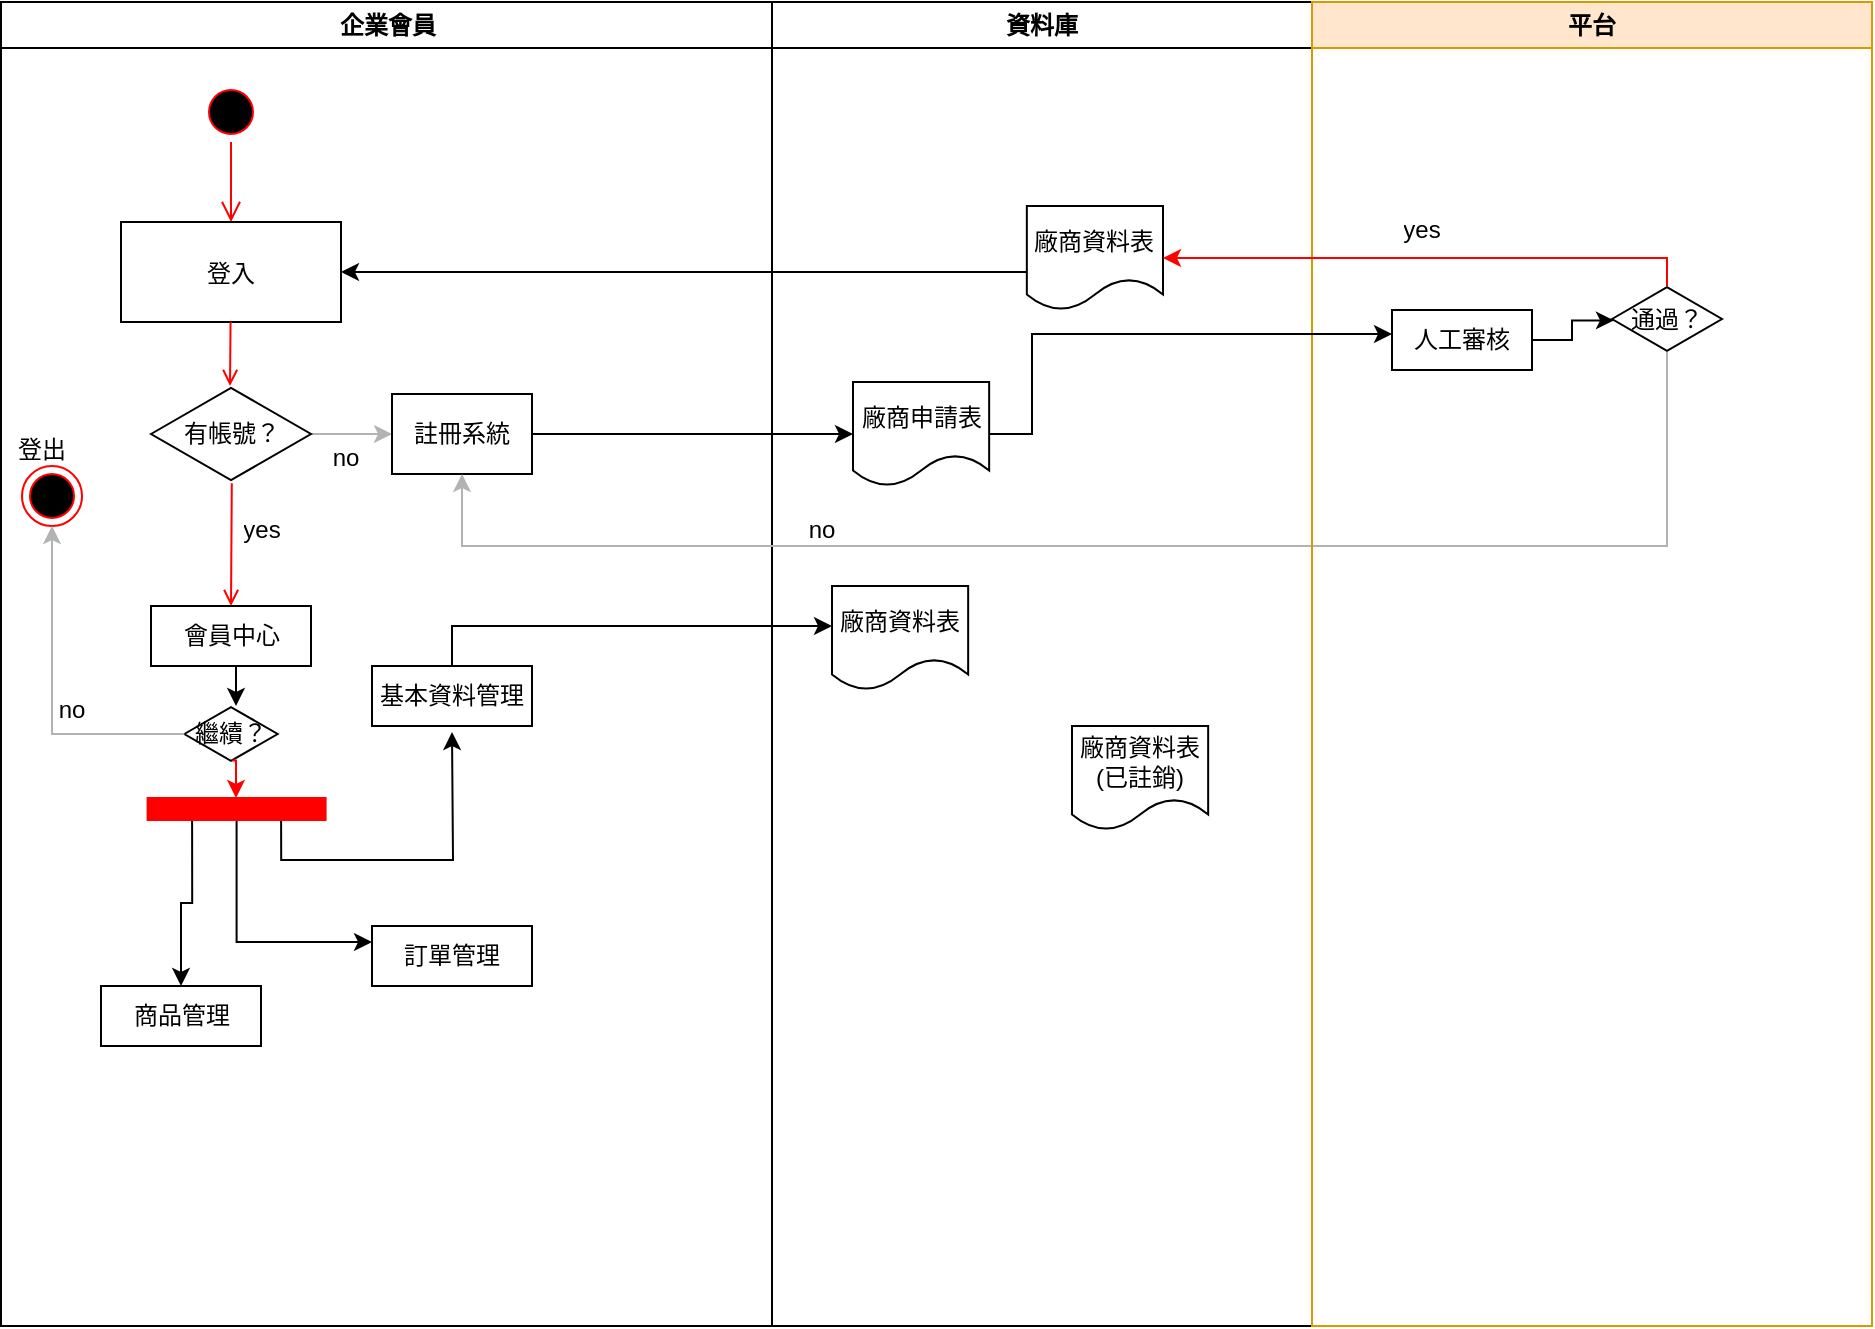<mxfile version="14.8.1" type="github">
  <diagram name="Page-1" id="e7e014a7-5840-1c2e-5031-d8a46d1fe8dd">
    <mxGraphModel dx="648" dy="482" grid="1" gridSize="10" guides="1" tooltips="1" connect="1" arrows="1" fold="1" page="1" pageScale="1" pageWidth="1169" pageHeight="826" background="none" math="0" shadow="0">
      <root>
        <mxCell id="0" />
        <mxCell id="1" parent="0" />
        <mxCell id="2" value="企業會員" style="swimlane;whiteSpace=wrap" parent="1" vertex="1">
          <mxGeometry x="164.5" y="128" width="385.5" height="662" as="geometry" />
        </mxCell>
        <mxCell id="5" value="" style="ellipse;shape=startState;fillColor=#000000;strokeColor=#ff0000;" parent="2" vertex="1">
          <mxGeometry x="100" y="40" width="30" height="30" as="geometry" />
        </mxCell>
        <mxCell id="6" value="" style="edgeStyle=elbowEdgeStyle;elbow=horizontal;verticalAlign=bottom;endArrow=open;endSize=8;strokeColor=#FF0000;endFill=1;rounded=0" parent="2" source="5" target="7" edge="1">
          <mxGeometry x="100" y="40" as="geometry">
            <mxPoint x="115" y="110" as="targetPoint" />
          </mxGeometry>
        </mxCell>
        <mxCell id="7" value="登入" style="" parent="2" vertex="1">
          <mxGeometry x="60" y="110" width="110" height="50" as="geometry" />
        </mxCell>
        <mxCell id="9" value="" style="endArrow=open;strokeColor=#FF0000;endFill=1;rounded=0" parent="2" source="7" edge="1">
          <mxGeometry relative="1" as="geometry">
            <mxPoint x="114.5" y="192" as="targetPoint" />
          </mxGeometry>
        </mxCell>
        <mxCell id="11" value="" style="endArrow=open;strokeColor=#FF0000;endFill=1;rounded=0;exitX=0.505;exitY=1.012;exitDx=0;exitDy=0;exitPerimeter=0;entryX=0.5;entryY=0;entryDx=0;entryDy=0;" parent="2" source="Wlnk1DyzsGyQfmctNri--41" target="Wlnk1DyzsGyQfmctNri--110" edge="1">
          <mxGeometry relative="1" as="geometry">
            <mxPoint x="115" y="270" as="sourcePoint" />
            <mxPoint x="115.091" y="325.0" as="targetPoint" />
          </mxGeometry>
        </mxCell>
        <mxCell id="Wlnk1DyzsGyQfmctNri--54" value="" style="edgeStyle=orthogonalEdgeStyle;rounded=0;orthogonalLoop=1;jettySize=auto;html=1;strokeColor=#B3B3B3;" parent="2" source="Wlnk1DyzsGyQfmctNri--41" target="Wlnk1DyzsGyQfmctNri--52" edge="1">
          <mxGeometry relative="1" as="geometry" />
        </mxCell>
        <mxCell id="Wlnk1DyzsGyQfmctNri--41" value="有帳號？" style="html=1;whiteSpace=wrap;aspect=fixed;shape=isoRectangle;" parent="2" vertex="1">
          <mxGeometry x="75" y="192" width="80" height="48" as="geometry" />
        </mxCell>
        <UserObject label="no" placeholders="1" name="Variable" id="Wlnk1DyzsGyQfmctNri--49">
          <mxCell style="text;html=1;strokeColor=none;fillColor=none;align=center;verticalAlign=middle;whiteSpace=wrap;overflow=hidden;" parent="2" vertex="1">
            <mxGeometry x="157" y="216" width="30" height="24" as="geometry" />
          </mxCell>
        </UserObject>
        <mxCell id="Wlnk1DyzsGyQfmctNri--52" value="註冊系統" style="rounded=0;whiteSpace=wrap;html=1;" parent="2" vertex="1">
          <mxGeometry x="195.5" y="196" width="70" height="40" as="geometry" />
        </mxCell>
        <mxCell id="Wlnk1DyzsGyQfmctNri--110" value="會員中心" style="rounded=0;whiteSpace=wrap;html=1;" parent="2" vertex="1">
          <mxGeometry x="75" y="302" width="80" height="30" as="geometry" />
        </mxCell>
        <UserObject label="yes" placeholders="1" name="Variable" id="Wlnk1DyzsGyQfmctNri--107">
          <mxCell style="text;html=1;strokeColor=none;fillColor=none;align=center;verticalAlign=middle;whiteSpace=wrap;overflow=hidden;" parent="2" vertex="1">
            <mxGeometry x="115.5" y="252" width="30" height="24" as="geometry" />
          </mxCell>
        </UserObject>
        <mxCell id="Wlnk1DyzsGyQfmctNri--120" value="基本資料管理" style="rounded=0;whiteSpace=wrap;html=1;" parent="2" vertex="1">
          <mxGeometry x="185.5" y="332" width="80" height="30" as="geometry" />
        </mxCell>
        <mxCell id="Wlnk1DyzsGyQfmctNri--122" value="商品管理" style="rounded=0;whiteSpace=wrap;html=1;" parent="2" vertex="1">
          <mxGeometry x="50.0" y="492" width="80" height="30" as="geometry" />
        </mxCell>
        <UserObject label="登出" placeholders="1" name="Variable" id="Wlnk1DyzsGyQfmctNri--126">
          <mxCell style="text;html=1;strokeColor=none;fillColor=none;align=center;verticalAlign=middle;whiteSpace=wrap;overflow=hidden;" parent="2" vertex="1">
            <mxGeometry x="5.5" y="212" width="30" height="24" as="geometry" />
          </mxCell>
        </UserObject>
        <mxCell id="Wlnk1DyzsGyQfmctNri--121" value="訂單管理" style="rounded=0;whiteSpace=wrap;html=1;" parent="2" vertex="1">
          <mxGeometry x="185.5" y="462" width="80" height="30" as="geometry" />
        </mxCell>
        <mxCell id="Wlnk1DyzsGyQfmctNri--127" value="繼續？" style="html=1;whiteSpace=wrap;aspect=fixed;shape=isoRectangle;" parent="2" vertex="1">
          <mxGeometry x="91.66" y="352" width="46.67" height="28" as="geometry" />
        </mxCell>
        <UserObject label="no" placeholders="1" name="Variable" id="Wlnk1DyzsGyQfmctNri--131">
          <mxCell style="text;html=1;strokeColor=none;fillColor=none;align=center;verticalAlign=middle;whiteSpace=wrap;overflow=hidden;" parent="2" vertex="1">
            <mxGeometry x="20" y="342" width="30" height="24" as="geometry" />
          </mxCell>
        </UserObject>
        <mxCell id="Wlnk1DyzsGyQfmctNri--128" value="" style="edgeStyle=orthogonalEdgeStyle;rounded=0;orthogonalLoop=1;jettySize=auto;html=1;" parent="2" source="Wlnk1DyzsGyQfmctNri--110" edge="1">
          <mxGeometry relative="1" as="geometry">
            <mxPoint x="117.5" y="352" as="targetPoint" />
            <Array as="points">
              <mxPoint x="117.5" y="342" />
            </Array>
          </mxGeometry>
        </mxCell>
        <mxCell id="tgVnPNI4uBaY5m6D6lXT-44" style="edgeStyle=orthogonalEdgeStyle;rounded=0;orthogonalLoop=1;jettySize=auto;html=1;exitX=0.5;exitY=0;exitDx=0;exitDy=0;" edge="1" parent="2" source="Wlnk1DyzsGyQfmctNri--120">
          <mxGeometry relative="1" as="geometry">
            <mxPoint x="415.5" y="312" as="targetPoint" />
            <Array as="points">
              <mxPoint x="226" y="312" />
              <mxPoint x="284" y="312" />
            </Array>
          </mxGeometry>
        </mxCell>
        <mxCell id="3" value="資料庫" style="swimlane;whiteSpace=wrap" parent="1" vertex="1">
          <mxGeometry x="550" y="128" width="270" height="662" as="geometry" />
        </mxCell>
        <mxCell id="Wlnk1DyzsGyQfmctNri--55" value="廠商申請表" style="shape=document;whiteSpace=wrap;html=1;boundedLbl=1;rounded=0;" parent="3" vertex="1">
          <mxGeometry x="40.5" y="190" width="68.08" height="52" as="geometry" />
        </mxCell>
        <mxCell id="Wlnk1DyzsGyQfmctNri--64" value="廠商資料表" style="shape=document;whiteSpace=wrap;html=1;boundedLbl=1;rounded=0;" parent="3" vertex="1">
          <mxGeometry x="127.42" y="102" width="68.08" height="52" as="geometry" />
        </mxCell>
        <mxCell id="tgVnPNI4uBaY5m6D6lXT-91" value="廠商資料表" style="shape=document;whiteSpace=wrap;html=1;boundedLbl=1;rounded=0;" vertex="1" parent="3">
          <mxGeometry x="30.0" y="292" width="68.08" height="52" as="geometry" />
        </mxCell>
        <mxCell id="tgVnPNI4uBaY5m6D6lXT-94" value="廠商資料表&lt;br&gt;(已註銷)" style="shape=document;whiteSpace=wrap;html=1;boundedLbl=1;rounded=0;" vertex="1" parent="3">
          <mxGeometry x="150.0" y="362" width="68.08" height="52" as="geometry" />
        </mxCell>
        <mxCell id="Wlnk1DyzsGyQfmctNri--56" value="" style="edgeStyle=orthogonalEdgeStyle;rounded=0;orthogonalLoop=1;jettySize=auto;html=1;" parent="1" source="Wlnk1DyzsGyQfmctNri--52" target="Wlnk1DyzsGyQfmctNri--55" edge="1">
          <mxGeometry relative="1" as="geometry" />
        </mxCell>
        <mxCell id="Wlnk1DyzsGyQfmctNri--69" style="edgeStyle=orthogonalEdgeStyle;rounded=0;orthogonalLoop=1;jettySize=auto;html=1;entryX=1;entryY=0.5;entryDx=0;entryDy=0;" parent="1" source="Wlnk1DyzsGyQfmctNri--64" target="7" edge="1">
          <mxGeometry relative="1" as="geometry">
            <Array as="points">
              <mxPoint x="520" y="263" />
              <mxPoint x="520" y="263" />
            </Array>
          </mxGeometry>
        </mxCell>
        <mxCell id="Wlnk1DyzsGyQfmctNri--70" style="edgeStyle=orthogonalEdgeStyle;rounded=0;orthogonalLoop=1;jettySize=auto;html=1;entryX=0.5;entryY=1;entryDx=0;entryDy=0;strokeColor=#B3B3B3;" parent="1" source="Wlnk1DyzsGyQfmctNri--67" target="Wlnk1DyzsGyQfmctNri--52" edge="1">
          <mxGeometry relative="1" as="geometry">
            <mxPoint x="510" y="410" as="targetPoint" />
            <Array as="points">
              <mxPoint x="998" y="400" />
              <mxPoint x="395" y="400" />
            </Array>
          </mxGeometry>
        </mxCell>
        <UserObject label="no" placeholders="1" name="Variable" id="Wlnk1DyzsGyQfmctNri--106">
          <mxCell style="text;html=1;strokeColor=none;fillColor=none;align=center;verticalAlign=middle;whiteSpace=wrap;overflow=hidden;" parent="1" vertex="1">
            <mxGeometry x="560" y="380" width="30" height="24" as="geometry" />
          </mxCell>
        </UserObject>
        <mxCell id="Wlnk1DyzsGyQfmctNri--115" style="edgeStyle=orthogonalEdgeStyle;rounded=0;orthogonalLoop=1;jettySize=auto;html=1;exitX=1;exitY=0.75;exitDx=0;exitDy=0;entryX=0.5;entryY=0;entryDx=0;entryDy=0;" parent="1" source="34" target="Wlnk1DyzsGyQfmctNri--122" edge="1">
          <mxGeometry relative="1" as="geometry">
            <mxPoint x="220" y="567" as="targetPoint" />
          </mxGeometry>
        </mxCell>
        <mxCell id="Wlnk1DyzsGyQfmctNri--116" style="edgeStyle=orthogonalEdgeStyle;rounded=0;orthogonalLoop=1;jettySize=auto;html=1;exitX=1;exitY=0.5;exitDx=0;exitDy=0;entryX=0;entryY=0.25;entryDx=0;entryDy=0;" parent="1" source="34" target="Wlnk1DyzsGyQfmctNri--121" edge="1">
          <mxGeometry relative="1" as="geometry">
            <mxPoint x="282.076" y="587" as="targetPoint" />
            <Array as="points">
              <mxPoint x="282" y="598" />
              <mxPoint x="350" y="598" />
            </Array>
          </mxGeometry>
        </mxCell>
        <mxCell id="Wlnk1DyzsGyQfmctNri--118" style="edgeStyle=orthogonalEdgeStyle;rounded=0;orthogonalLoop=1;jettySize=auto;html=1;exitX=1;exitY=0.25;exitDx=0;exitDy=0;" parent="1" source="34" edge="1">
          <mxGeometry relative="1" as="geometry">
            <mxPoint x="390" y="493" as="targetPoint" />
          </mxGeometry>
        </mxCell>
        <mxCell id="34" value="" style="whiteSpace=wrap;strokeColor=#FF0000;fillColor=#FF0000;rotation=90;" parent="1" vertex="1">
          <mxGeometry x="276.8" y="487" width="11" height="89" as="geometry" />
        </mxCell>
        <mxCell id="Wlnk1DyzsGyQfmctNri--124" value="" style="ellipse;shape=endState;fillColor=#000000;strokeColor=#ff0000" parent="1" vertex="1">
          <mxGeometry x="175" y="360" width="30" height="30" as="geometry" />
        </mxCell>
        <mxCell id="Wlnk1DyzsGyQfmctNri--129" value="" style="edgeStyle=orthogonalEdgeStyle;rounded=0;orthogonalLoop=1;jettySize=auto;html=1;strokeColor=#FF0000;exitX=0.51;exitY=0.972;exitDx=0;exitDy=0;exitPerimeter=0;" parent="1" source="Wlnk1DyzsGyQfmctNri--127" edge="1">
          <mxGeometry relative="1" as="geometry">
            <mxPoint x="282" y="526" as="targetPoint" />
            <Array as="points">
              <mxPoint x="282" y="507" />
            </Array>
          </mxGeometry>
        </mxCell>
        <mxCell id="Wlnk1DyzsGyQfmctNri--130" style="edgeStyle=orthogonalEdgeStyle;rounded=0;orthogonalLoop=1;jettySize=auto;html=1;entryX=0.5;entryY=1;entryDx=0;entryDy=0;strokeColor=#B3B3B3;" parent="1" source="Wlnk1DyzsGyQfmctNri--127" target="Wlnk1DyzsGyQfmctNri--124" edge="1">
          <mxGeometry relative="1" as="geometry" />
        </mxCell>
        <mxCell id="Wlnk1DyzsGyQfmctNri--170" value="平台" style="swimlane;whiteSpace=wrap;fillColor=#ffe6cc;strokeColor=#d79b00;" parent="1" vertex="1">
          <mxGeometry x="820" y="128" width="280" height="662" as="geometry" />
        </mxCell>
        <mxCell id="Wlnk1DyzsGyQfmctNri--67" value="通過？" style="html=1;whiteSpace=wrap;aspect=fixed;shape=isoRectangle;" parent="Wlnk1DyzsGyQfmctNri--170" vertex="1">
          <mxGeometry x="150" y="142" width="55" height="33" as="geometry" />
        </mxCell>
        <mxCell id="tgVnPNI4uBaY5m6D6lXT-37" style="edgeStyle=orthogonalEdgeStyle;rounded=0;orthogonalLoop=1;jettySize=auto;html=1;entryX=0.018;entryY=0.521;entryDx=0;entryDy=0;entryPerimeter=0;" edge="1" parent="Wlnk1DyzsGyQfmctNri--170" source="tgVnPNI4uBaY5m6D6lXT-36" target="Wlnk1DyzsGyQfmctNri--67">
          <mxGeometry relative="1" as="geometry" />
        </mxCell>
        <mxCell id="tgVnPNI4uBaY5m6D6lXT-36" value="人工審核" style="rounded=0;whiteSpace=wrap;html=1;" vertex="1" parent="Wlnk1DyzsGyQfmctNri--170">
          <mxGeometry x="40" y="154" width="70" height="30" as="geometry" />
        </mxCell>
        <UserObject label="yes" placeholders="1" name="Variable" id="Wlnk1DyzsGyQfmctNri--82">
          <mxCell style="text;html=1;strokeColor=none;fillColor=none;align=center;verticalAlign=middle;whiteSpace=wrap;overflow=hidden;" parent="Wlnk1DyzsGyQfmctNri--170" vertex="1">
            <mxGeometry x="40" y="102" width="30" height="24" as="geometry" />
          </mxCell>
        </UserObject>
        <mxCell id="Wlnk1DyzsGyQfmctNri--65" value="" style="edgeStyle=orthogonalEdgeStyle;rounded=0;orthogonalLoop=1;jettySize=auto;html=1;" parent="1" source="Wlnk1DyzsGyQfmctNri--55" edge="1">
          <mxGeometry relative="1" as="geometry">
            <mxPoint x="860" y="294" as="targetPoint" />
            <Array as="points">
              <mxPoint x="680" y="344" />
              <mxPoint x="680" y="294" />
            </Array>
          </mxGeometry>
        </mxCell>
        <mxCell id="Wlnk1DyzsGyQfmctNri--68" value="" style="edgeStyle=orthogonalEdgeStyle;rounded=0;orthogonalLoop=1;jettySize=auto;html=1;entryX=1;entryY=0.5;entryDx=0;entryDy=0;strokeColor=#FF0000;" parent="1" source="Wlnk1DyzsGyQfmctNri--67" target="Wlnk1DyzsGyQfmctNri--64" edge="1">
          <mxGeometry relative="1" as="geometry">
            <mxPoint x="613" y="270" as="targetPoint" />
            <Array as="points">
              <mxPoint x="998" y="256" />
            </Array>
          </mxGeometry>
        </mxCell>
      </root>
    </mxGraphModel>
  </diagram>
</mxfile>
